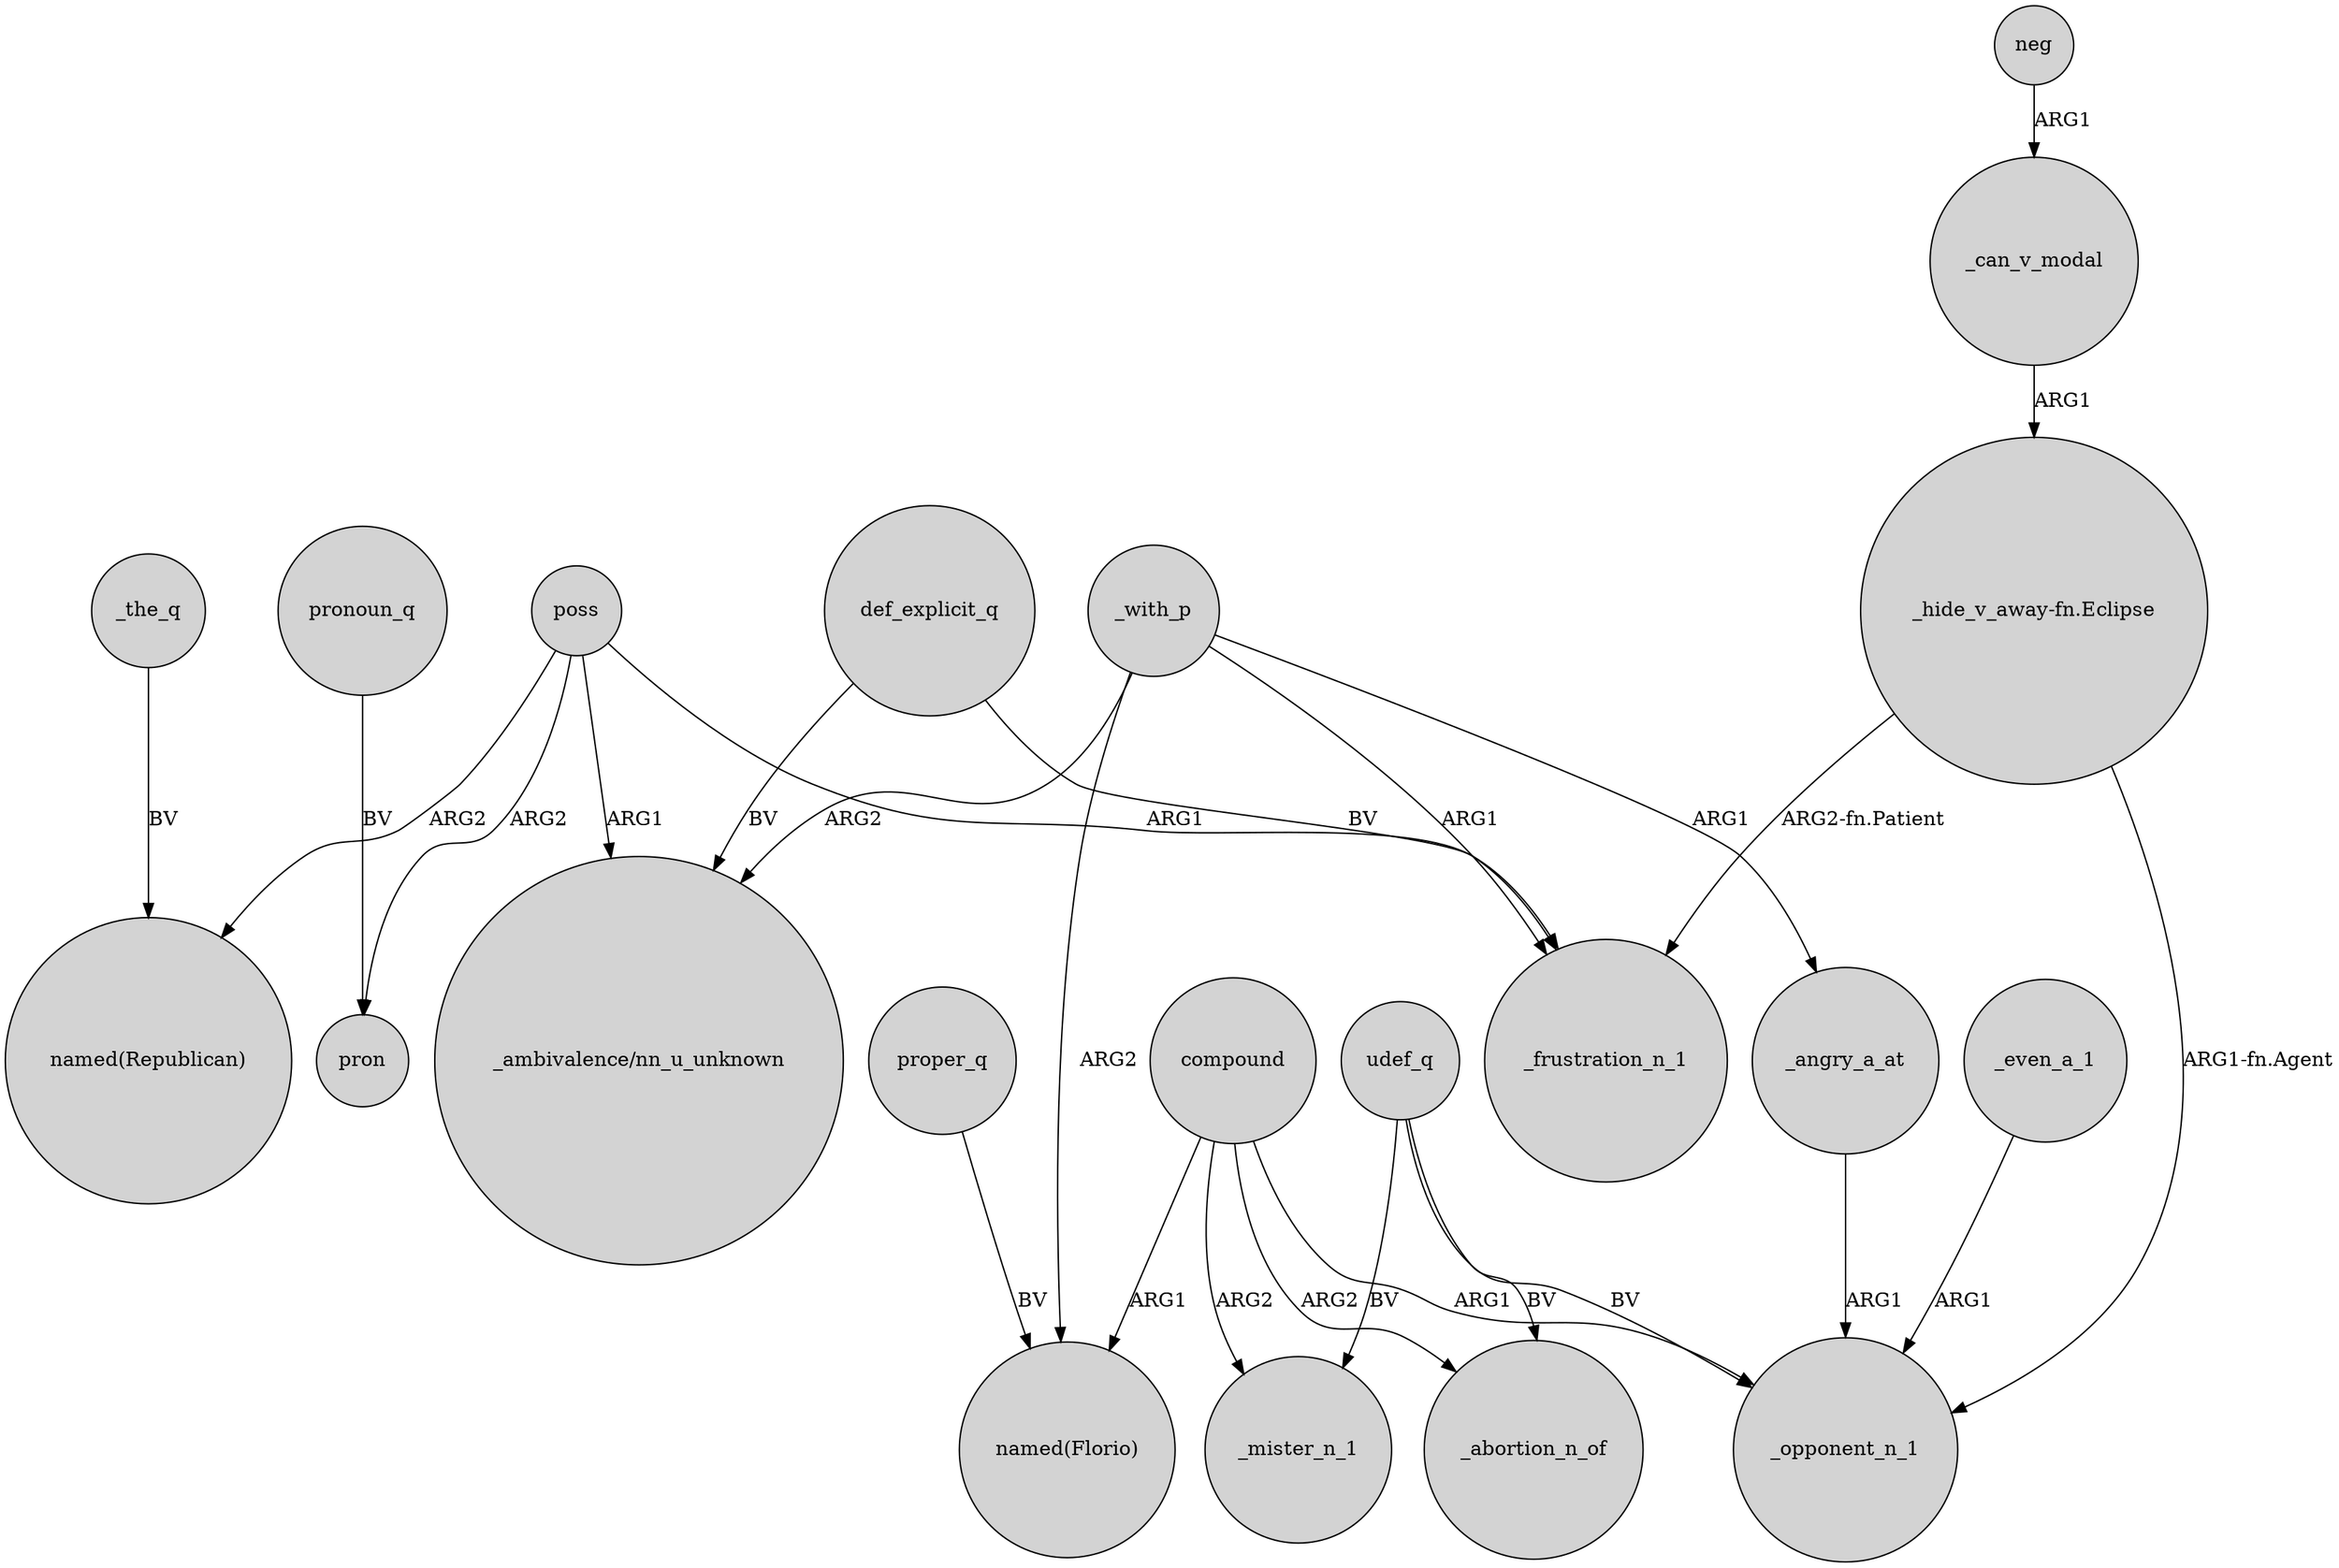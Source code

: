 digraph {
	node [shape=circle style=filled]
	poss -> pron [label=ARG2]
	_with_p -> "_ambivalence/nn_u_unknown" [label=ARG2]
	poss -> "named(Republican)" [label=ARG2]
	compound -> _mister_n_1 [label=ARG2]
	compound -> "named(Florio)" [label=ARG1]
	udef_q -> _mister_n_1 [label=BV]
	def_explicit_q -> _frustration_n_1 [label=BV]
	_with_p -> _angry_a_at [label=ARG1]
	pronoun_q -> pron [label=BV]
	udef_q -> _opponent_n_1 [label=BV]
	poss -> "_ambivalence/nn_u_unknown" [label=ARG1]
	_the_q -> "named(Republican)" [label=BV]
	poss -> _frustration_n_1 [label=ARG1]
	"_hide_v_away-fn.Eclipse" -> _frustration_n_1 [label="ARG2-fn.Patient"]
	_with_p -> "named(Florio)" [label=ARG2]
	_with_p -> _frustration_n_1 [label=ARG1]
	def_explicit_q -> "_ambivalence/nn_u_unknown" [label=BV]
	udef_q -> _abortion_n_of [label=BV]
	compound -> _opponent_n_1 [label=ARG1]
	_even_a_1 -> _opponent_n_1 [label=ARG1]
	proper_q -> "named(Florio)" [label=BV]
	_can_v_modal -> "_hide_v_away-fn.Eclipse" [label=ARG1]
	_angry_a_at -> _opponent_n_1 [label=ARG1]
	compound -> _abortion_n_of [label=ARG2]
	neg -> _can_v_modal [label=ARG1]
	"_hide_v_away-fn.Eclipse" -> _opponent_n_1 [label="ARG1-fn.Agent"]
}
